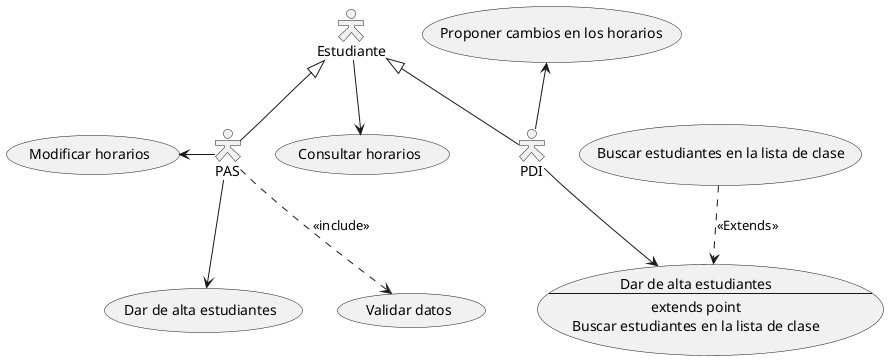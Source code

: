 @startuml	
skinparam actorStyle Hollow
:Estudiante: --> (Consultar horarios)
:PDI: -up-> (Proponer cambios en los horarios)
:PAS: -left-> (Modificar horarios)
:PAS: -down-> (Dar de alta estudiantes)
Estudiante <|-- PAS
Estudiante <|-- PDI
:PAS: ..>(Validar datos) : <<include>>
usecase UC1 as "Dar de alta estudiantes
--
extends point
Buscar estudiantes en la lista de clase"
:PDI: --> (UC1)
(Buscar estudiantes en la lista de clase) ..> (UC1) : <<Extends>>
@enduml